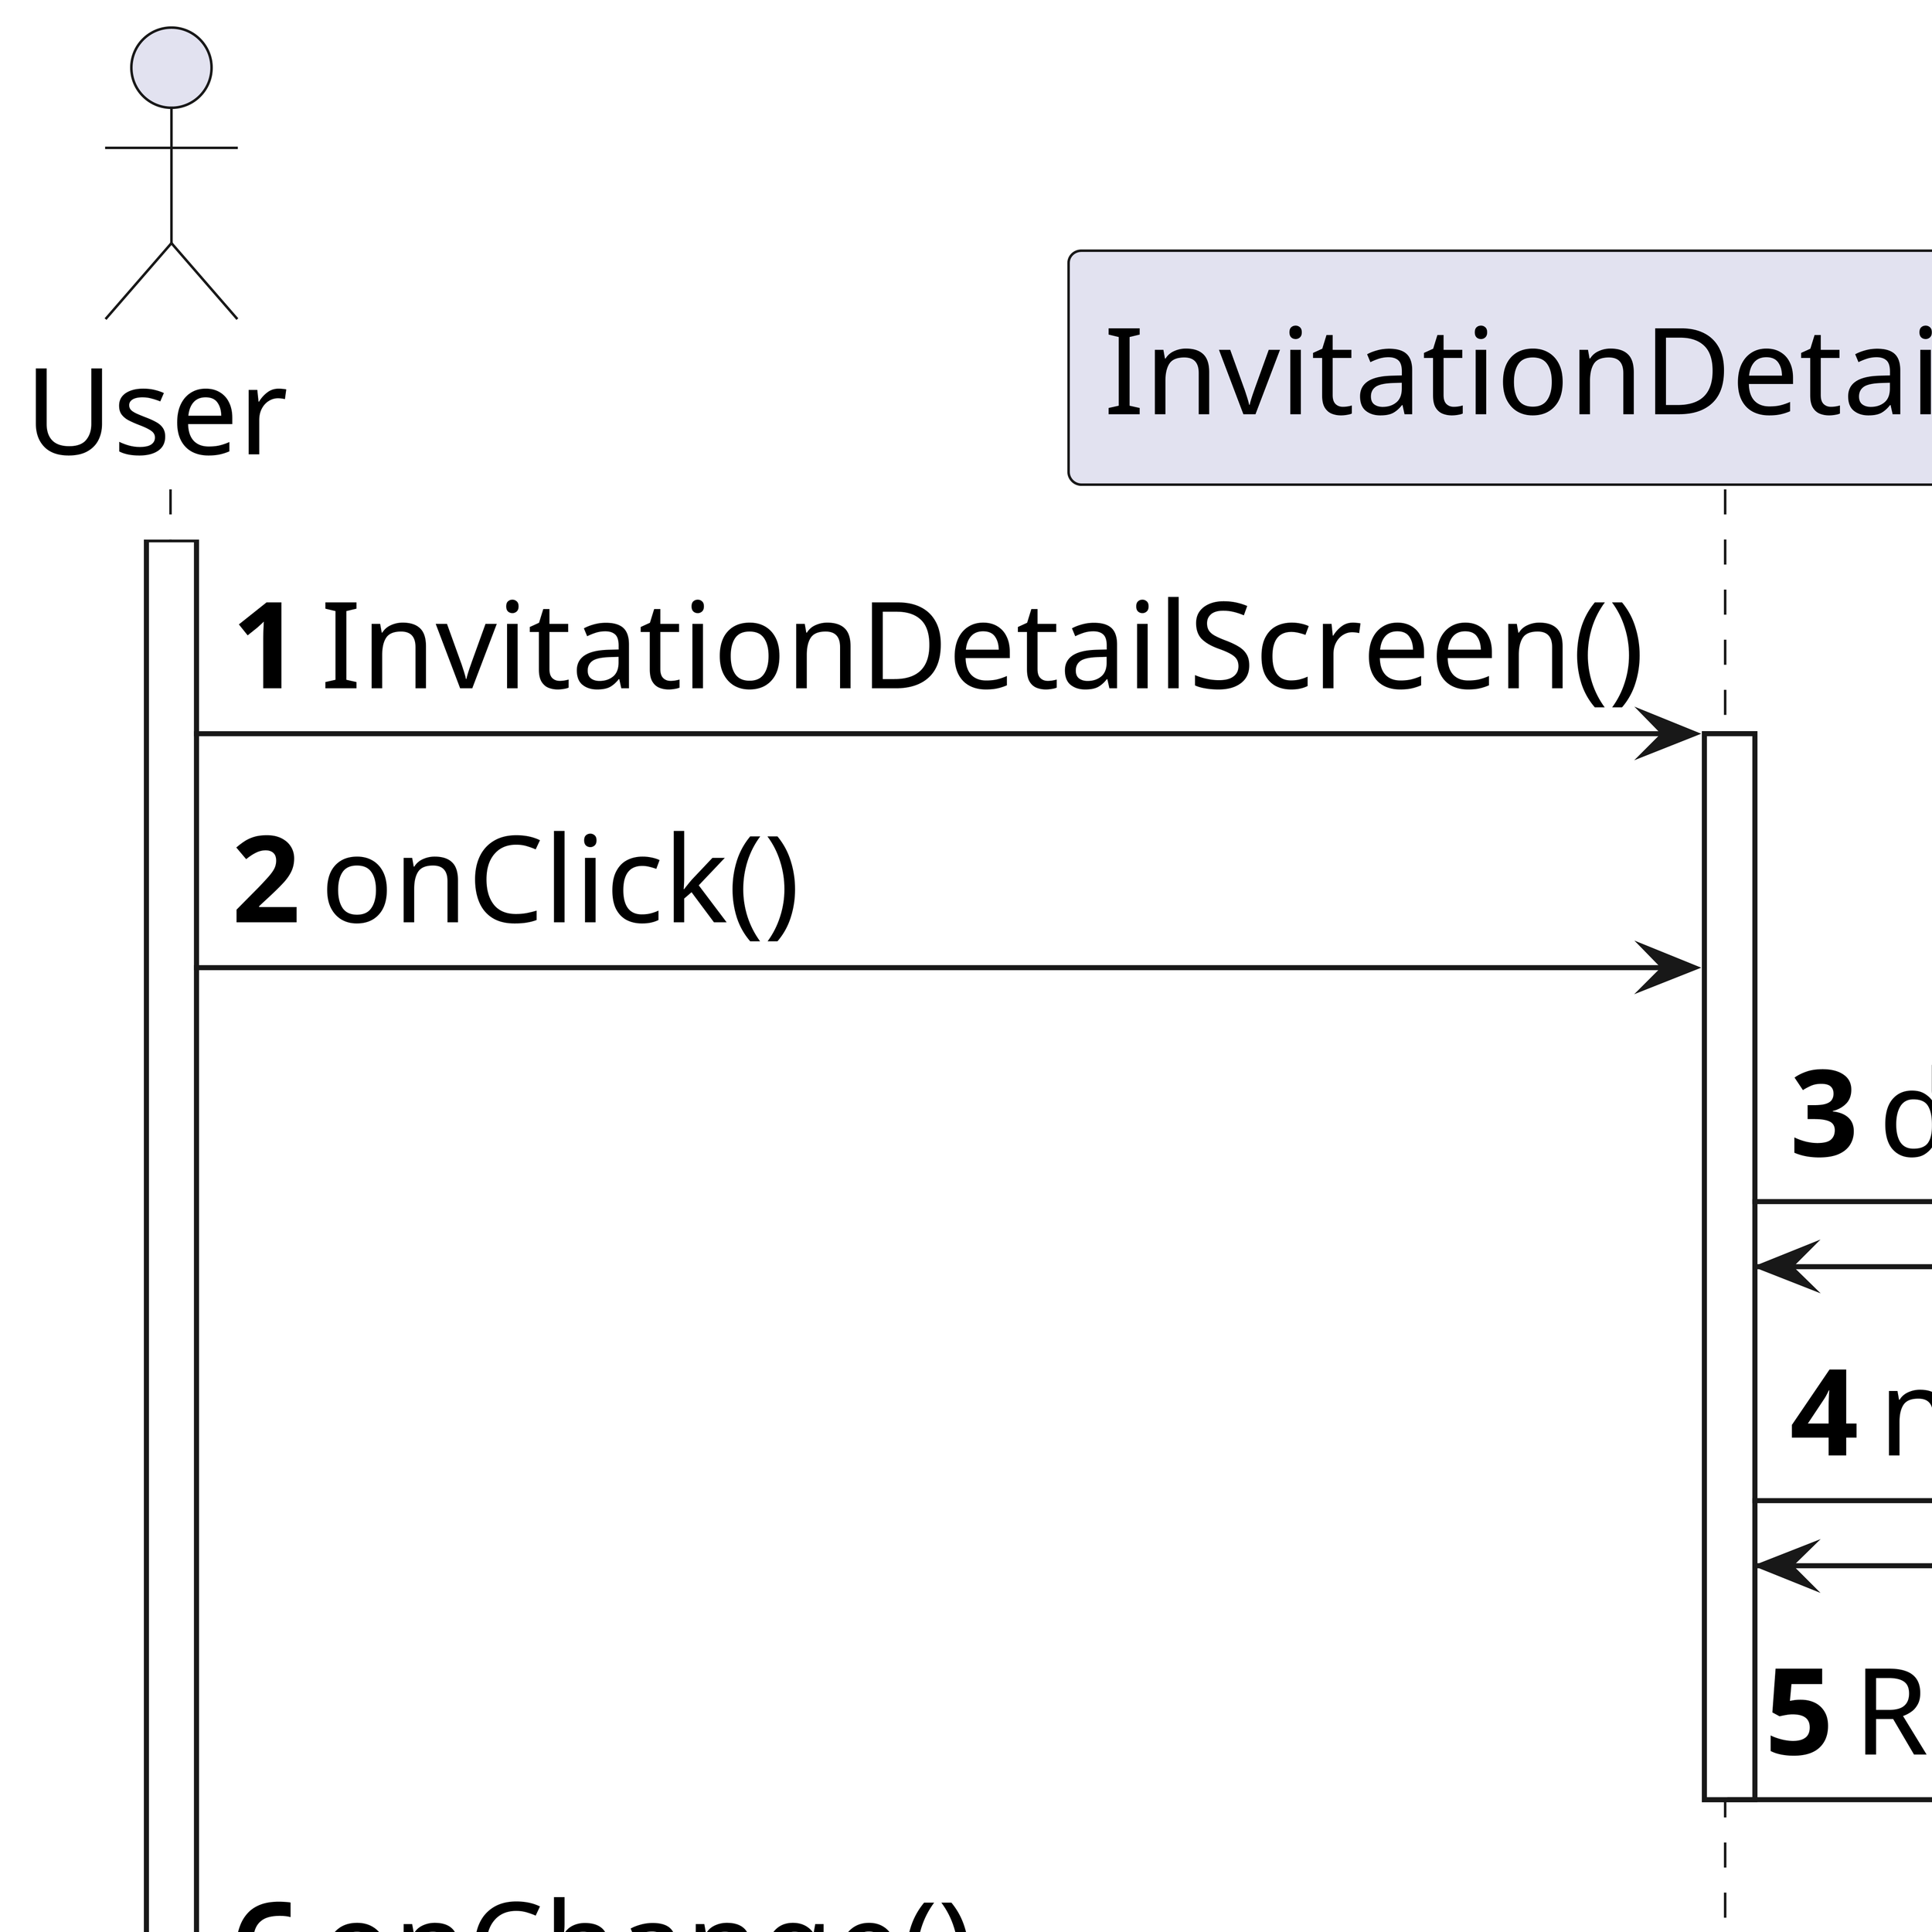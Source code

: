@startuml
'https://plantuml.com/sequence-diagram
skinparam dpi 1020
skinparam DefaultFontSize 24
hide footbox
autonumber

actor User
activate User

User -> InvitationDetailScreen: InvitationDetailScreen()
activate InvitationDetailScreen

User -> InvitationDetailScreen: onClick()

InvitationDetailScreen -> InvitationDetailScreen: dialog()
InvitationDetailScreen -> InvitationDetailScreen: navigate()

InvitationDetailScreen -> ResponseFormScreen: ResponseFormScreen()
deactivate InvitationDetailScreen
activate ResponseFormScreen

User -> ResponseFormScreen: onChange()

ResponseFormScreen -> ResponseFormViewModel: setDescription()
activate ResponseFormViewModel

User -> ResponseFormScreen: onClick()
deactivate User

ResponseFormScreen -> ResponseFormViewModel: respond()

ResponseFormViewModel -> RespondInvitationUseCase: invoke()
activate RespondInvitationUseCase

RespondInvitationUseCase -> RespondInvitationUseCase: validate()
activate RespondInvitationUseCase
deactivate RespondInvitationUseCase

alt validation success
    RespondInvitationUseCase -> InvitationRepository: save()
    activate InvitationRepository

    alt network call success
        InvitationRepository -> InvitationRemoteDataSource: save()
        activate InvitationRemoteDataSource

        InvitationRemoteDataSource -> HttpClient: post()
        activate HttpClient

        HttpClient -> InvitationDTO: << create >>
        activate InvitationDTO
        InvitationDTO --> HttpClient
        deactivate InvitationDTO

        HttpClient --> InvitationRemoteDataSource: response from server

        deactivate HttpClient

        InvitationRemoteDataSource --> InvitationRepository: response from server
        deactivate InvitationRemoteDataSource

        InvitationRepository --> RespondInvitationUseCase

        RespondInvitationUseCase --> ResponseFormViewModel

        ResponseFormViewModel --> ResponseFormScreen
        ResponseFormScreen --> InvitationDetailScreen: showSnackbar()
    else failure
        InvitationRepository --> RespondInvitationUseCase: exception
        deactivate InvitationRepository

        RespondInvitationUseCase --> ResponseFormViewModel: exception

        ResponseFormViewModel -> ResponseFormScreen: showSnackbar()
    end
else failure
    RespondInvitationUseCase --> ResponseFormViewModel: exception
    deactivate RespondInvitationUseCase

    ResponseFormViewModel -> ResponseFormScreen: showSnackbar()
end
@enduml
